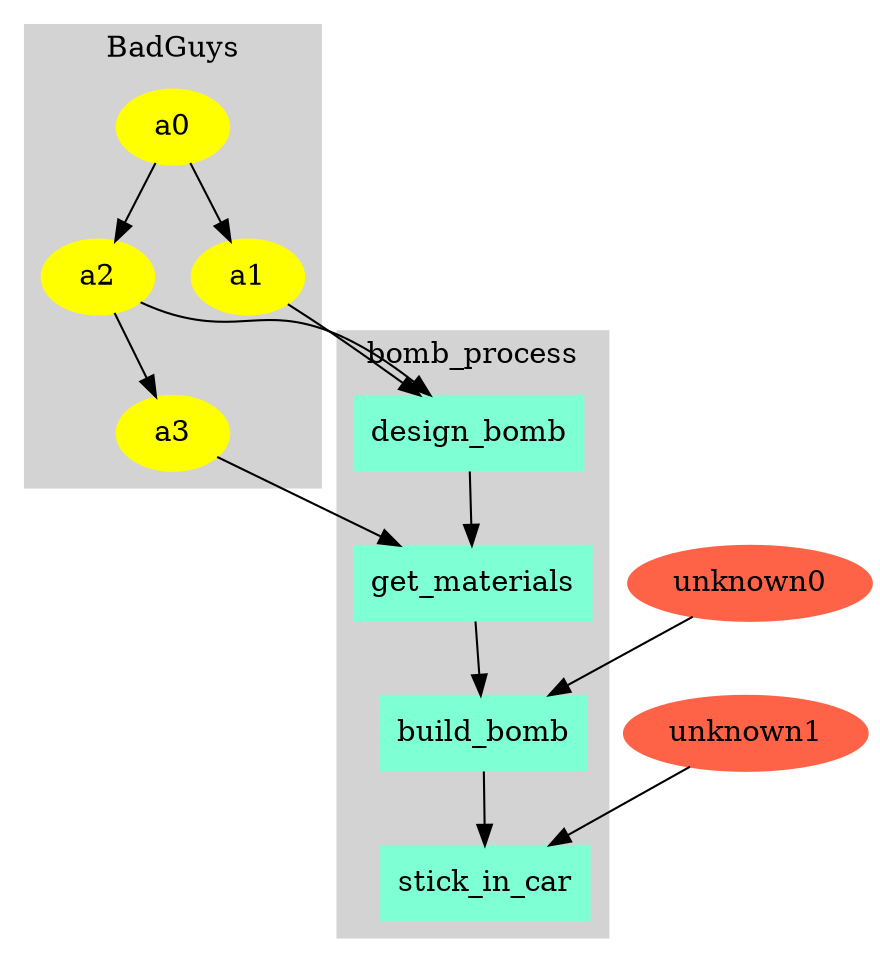 #terminal command $ dot -Tps graph_tests.gv -o graph1.ps
digraph G {

	subgraph cluster_0 {
		node [style=filled, color=yellow];
		a0 -> a1; 
		a0 -> a2 -> a3;
		label = "BadGuys";
		style=filled;
		color=lightgrey;
	}

	subgraph cluster_1 {
		style=filled;
		color=lightgrey;
		node [shape=box,style=filled,color=aquamarine];
		design_bomb -> get_materials -> build_bomb -> stick_in_car;
		label = "bomb_process";
	}
	
	a2 -> design_bomb;
	a1 -> design_bomb;
	a3 -> get_materials;
	node[style=filled,color=tomato];
	unknown0 -> build_bomb;
	unknown1 -> stick_in_car;

}